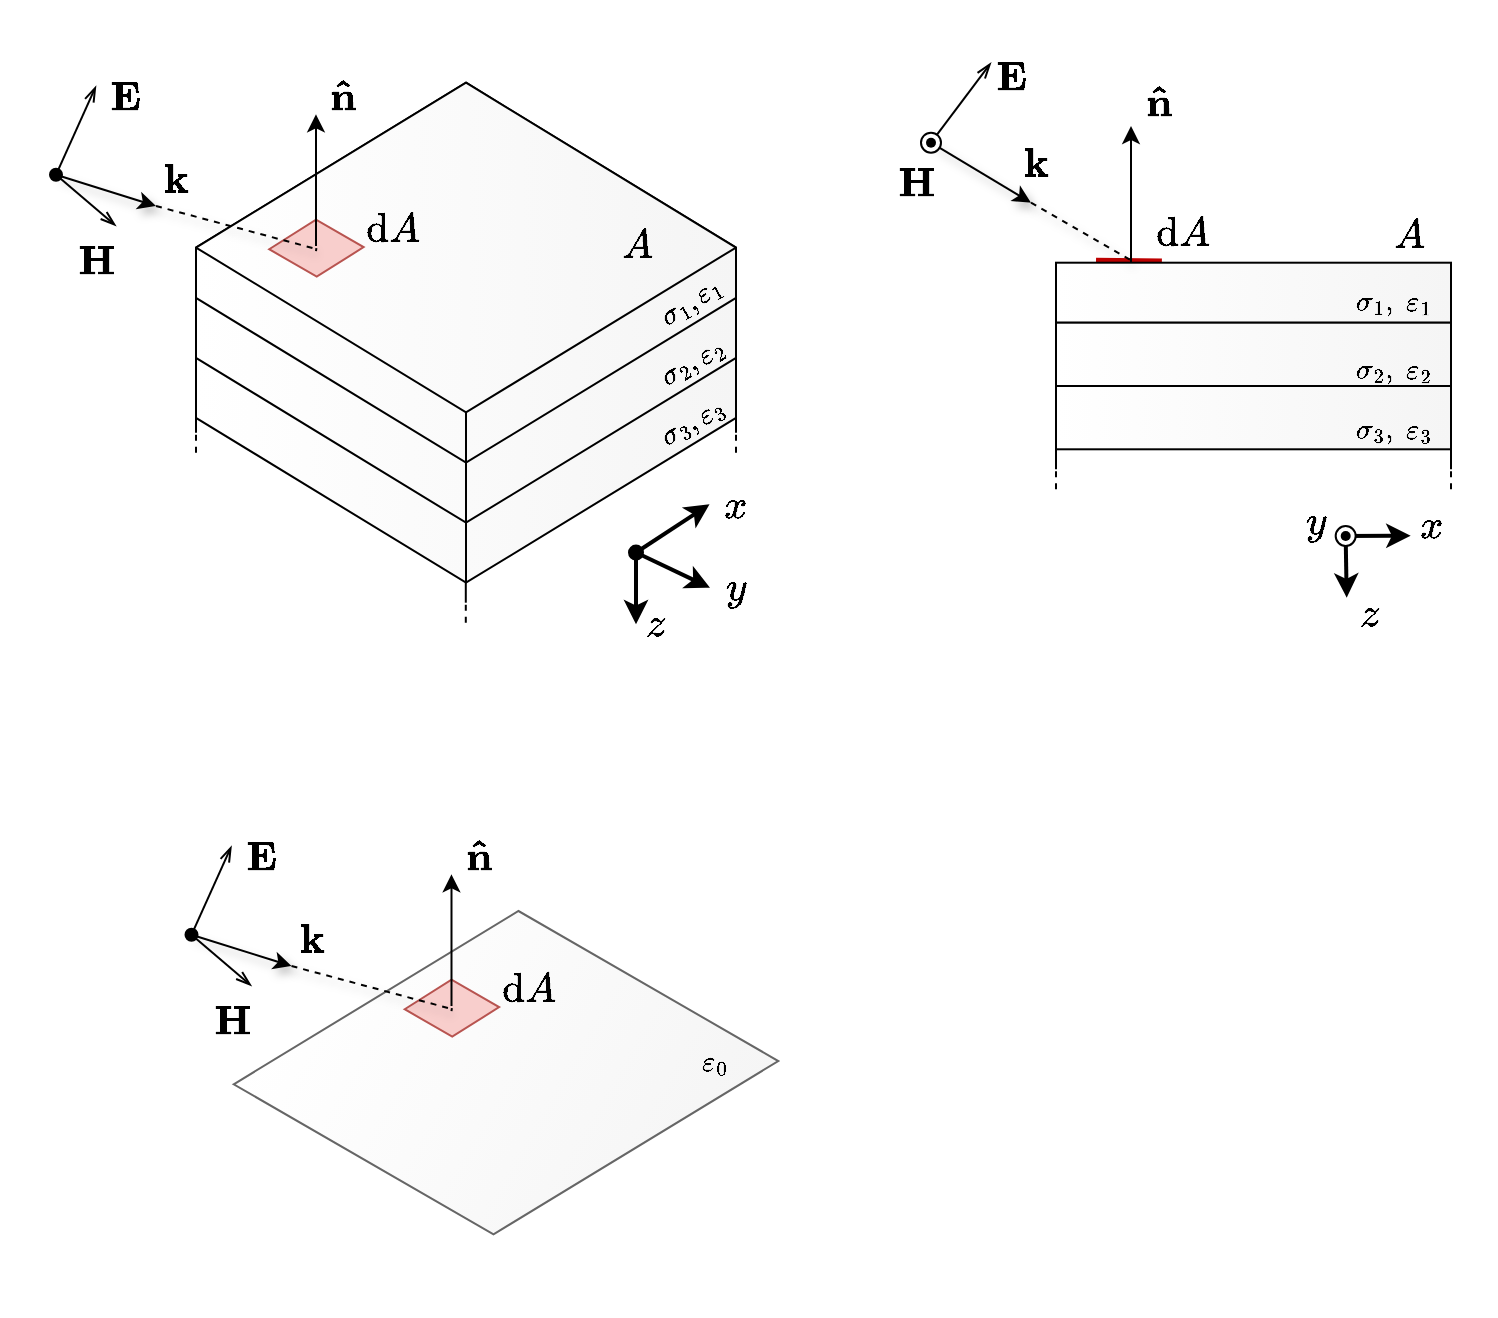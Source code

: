 <mxfile version="18.0.6" type="device"><diagram id="U_iILSM88MHI5gb71mpy" name="Page-1"><mxGraphModel dx="1422" dy="905" grid="1" gridSize="10" guides="1" tooltips="1" connect="1" arrows="1" fold="1" page="1" pageScale="1" pageWidth="1654" pageHeight="1169" math="1" shadow="0"><root><mxCell id="0"/><mxCell id="1" parent="0"/><mxCell id="bYvOaHDMlAFuU2vmQatj-49" value="" style="endArrow=none;html=1;rounded=0;strokeColor=#BD0000;strokeWidth=5;exitX=0.191;exitY=-0.006;exitDx=0;exitDy=0;exitPerimeter=0;entryX=0.268;entryY=0.014;entryDx=0;entryDy=0;entryPerimeter=0;" parent="1" target="bYvOaHDMlAFuU2vmQatj-14" edge="1"><mxGeometry width="50" height="50" relative="1" as="geometry"><mxPoint x="590.002" y="198.35" as="sourcePoint"/><mxPoint x="618.8" y="198.53" as="targetPoint"/></mxGeometry></mxCell><mxCell id="bYvOaHDMlAFuU2vmQatj-2" value="" style="whiteSpace=wrap;html=1;shape=mxgraph.basic.isocube;isoAngle=18.86;fontSize=18;fillColor=#f5f5f5;fontColor=#333333;strokeColor=#000000;gradientColor=#ffffff;gradientDirection=west;" parent="1" vertex="1"><mxGeometry x="140" y="146.27" width="270" height="212.08" as="geometry"/></mxCell><mxCell id="kk_CshJzOZGwAHu3Lzx9-15" value="" style="whiteSpace=wrap;html=1;shape=mxgraph.basic.isocube;isoAngle=18.86;fontSize=18;fillColor=#f5f5f5;fontColor=#333333;strokeColor=#000000;gradientColor=#ffffff;gradientDirection=west;" parent="1" vertex="1"><mxGeometry x="140" y="108.35" width="270" height="220" as="geometry"/></mxCell><mxCell id="kk_CshJzOZGwAHu3Lzx9-16" value="" style="whiteSpace=wrap;html=1;shape=mxgraph.basic.isocube;isoAngle=18.86;fontSize=18;fillColor=#f5f5f5;fontColor=#333333;strokeColor=#000000;gradientColor=#ffffff;gradientDirection=west;" parent="1" vertex="1"><mxGeometry x="140" y="108.35" width="270" height="190" as="geometry"/></mxCell><mxCell id="kk_CshJzOZGwAHu3Lzx9-24" value="&lt;font face=&quot;serif&quot; style=&quot;font-size: 14px&quot;&gt;$$ \sigma_2, $$&lt;/font&gt;" style="text;html=1;strokeColor=none;fillColor=none;align=center;verticalAlign=middle;whiteSpace=wrap;rounded=0;rotation=-30;" parent="1" vertex="1"><mxGeometry x="371.03" y="236.56" width="20" height="30" as="geometry"/></mxCell><mxCell id="kk_CshJzOZGwAHu3Lzx9-25" value="&lt;font face=&quot;serif&quot; style=&quot;font-size: 14px&quot;&gt;$$ \varepsilon_2 $$&lt;/font&gt;" style="text;html=1;strokeColor=none;fillColor=none;align=center;verticalAlign=middle;whiteSpace=wrap;rounded=0;rotation=-30;" parent="1" vertex="1"><mxGeometry x="391.63" y="232.79" width="10.98" height="20" as="geometry"/></mxCell><mxCell id="uXs8sqpdoN_Wdo4yryua-9" value="&lt;font face=&quot;serif&quot; style=&quot;font-size: 20px;&quot;&gt;$$ A $$&lt;/font&gt;" style="text;html=1;strokeColor=none;fillColor=none;align=center;verticalAlign=middle;whiteSpace=wrap;rounded=0;" parent="1" vertex="1"><mxGeometry x="351.03" y="173.35" width="20" height="30" as="geometry"/></mxCell><mxCell id="kk_CshJzOZGwAHu3Lzx9-34" value="" style="endArrow=openThin;html=1;rounded=0;endFill=0;startArrow=oval;startFill=1;" parent="1" edge="1"><mxGeometry width="50" height="50" relative="1" as="geometry"><mxPoint x="70" y="154.41" as="sourcePoint"/><mxPoint x="90" y="110" as="targetPoint"/></mxGeometry></mxCell><mxCell id="kk_CshJzOZGwAHu3Lzx9-35" value="" style="endArrow=openThin;html=1;rounded=0;endFill=0;" parent="1" edge="1"><mxGeometry width="50" height="50" relative="1" as="geometry"><mxPoint x="70" y="154.41" as="sourcePoint"/><mxPoint x="100" y="180" as="targetPoint"/></mxGeometry></mxCell><mxCell id="kk_CshJzOZGwAHu3Lzx9-36" value="" style="endArrow=classic;html=1;endFill=1;strokeWidth=1;strokeColor=default;targetPerimeterSpacing=0;sourcePerimeterSpacing=7;rounded=0;shadow=1;" parent="1" edge="1"><mxGeometry width="50" height="50" relative="1" as="geometry"><mxPoint x="70" y="154.41" as="sourcePoint"/><mxPoint x="120" y="170" as="targetPoint"/></mxGeometry></mxCell><mxCell id="kk_CshJzOZGwAHu3Lzx9-38" value="&lt;font face=&quot;serif&quot; style=&quot;font-size: 20px;&quot;&gt;$$ \mathbf{H} $$&lt;/font&gt;" style="text;html=1;strokeColor=none;fillColor=none;align=center;verticalAlign=middle;whiteSpace=wrap;rounded=0;" parent="1" vertex="1"><mxGeometry x="80" y="183.35" width="20" height="26.65" as="geometry"/></mxCell><mxCell id="kk_CshJzOZGwAHu3Lzx9-39" value="&lt;font face=&quot;serif&quot; style=&quot;font-size: 20px;&quot;&gt;$$ \mathbf{k} $$&lt;/font&gt;" style="text;html=1;strokeColor=none;fillColor=none;align=center;verticalAlign=middle;whiteSpace=wrap;rounded=0;" parent="1" vertex="1"><mxGeometry x="120" y="140.85" width="20" height="30" as="geometry"/></mxCell><mxCell id="kk_CshJzOZGwAHu3Lzx9-43" value="" style="endArrow=none;html=1;endFill=0;strokeWidth=1;strokeColor=default;rounded=0;shadow=1;dashed=1;startArrow=none;" parent="1" edge="1"><mxGeometry width="50" height="50" relative="1" as="geometry"><mxPoint x="206.915" y="199.815" as="sourcePoint"/><mxPoint x="207" y="200" as="targetPoint"/></mxGeometry></mxCell><mxCell id="kk_CshJzOZGwAHu3Lzx9-45" value="&lt;font face=&quot;serif&quot; style=&quot;font-size: 20px;&quot;&gt;$$ \mathrm{d}A $$&lt;/font&gt;" style="text;html=1;strokeColor=none;fillColor=none;align=center;verticalAlign=middle;whiteSpace=wrap;rounded=0;" parent="1" vertex="1"><mxGeometry x="229.02" y="165" width="20" height="30" as="geometry"/></mxCell><mxCell id="bYvOaHDMlAFuU2vmQatj-3" value="&lt;font face=&quot;serif&quot; style=&quot;font-size: 14px&quot;&gt;$$ \sigma_1, $$&lt;/font&gt;" style="text;html=1;strokeColor=none;fillColor=none;align=center;verticalAlign=middle;whiteSpace=wrap;rounded=0;rotation=-30;" parent="1" vertex="1"><mxGeometry x="371.03" y="206.56" width="20" height="30" as="geometry"/></mxCell><mxCell id="bYvOaHDMlAFuU2vmQatj-4" value="&lt;font face=&quot;serif&quot; style=&quot;font-size: 14px&quot;&gt;$$ \varepsilon_1 $$&lt;/font&gt;" style="text;html=1;strokeColor=none;fillColor=none;align=center;verticalAlign=middle;whiteSpace=wrap;rounded=0;rotation=-30;" parent="1" vertex="1"><mxGeometry x="391.03" y="206.56" width="10.98" height="11.65" as="geometry"/></mxCell><mxCell id="bYvOaHDMlAFuU2vmQatj-5" value="&lt;font face=&quot;serif&quot; style=&quot;font-size: 14px&quot;&gt;$$ \sigma_3, $$&lt;/font&gt;" style="text;html=1;strokeColor=none;fillColor=none;align=center;verticalAlign=middle;whiteSpace=wrap;rounded=0;rotation=-30;" parent="1" vertex="1"><mxGeometry x="371.03" y="266.56" width="20" height="30" as="geometry"/></mxCell><mxCell id="bYvOaHDMlAFuU2vmQatj-6" value="&lt;font face=&quot;serif&quot; style=&quot;font-size: 14px&quot;&gt;$$ \varepsilon_3 $$&lt;/font&gt;" style="text;html=1;strokeColor=none;fillColor=none;align=center;verticalAlign=middle;whiteSpace=wrap;rounded=0;rotation=-30;" parent="1" vertex="1"><mxGeometry x="391.63" y="262.79" width="10.98" height="20" as="geometry"/></mxCell><mxCell id="bYvOaHDMlAFuU2vmQatj-7" value="" style="endArrow=none;dashed=1;html=1;rounded=0;" parent="1" edge="1"><mxGeometry width="50" height="50" relative="1" as="geometry"><mxPoint x="140" y="293.35" as="sourcePoint"/><mxPoint x="140" y="283.35" as="targetPoint"/></mxGeometry></mxCell><mxCell id="bYvOaHDMlAFuU2vmQatj-9" value="" style="endArrow=none;html=1;rounded=0;" parent="1" edge="1"><mxGeometry width="50" height="50" relative="1" as="geometry"><mxPoint x="140" y="283.35" as="sourcePoint"/><mxPoint x="140" y="273.35" as="targetPoint"/></mxGeometry></mxCell><mxCell id="bYvOaHDMlAFuU2vmQatj-10" value="" style="endArrow=none;dashed=1;html=1;rounded=0;" parent="1" edge="1"><mxGeometry width="50" height="50" relative="1" as="geometry"><mxPoint x="274.9" y="378.35" as="sourcePoint"/><mxPoint x="274.9" y="368.35" as="targetPoint"/></mxGeometry></mxCell><mxCell id="bYvOaHDMlAFuU2vmQatj-11" value="" style="endArrow=none;html=1;rounded=0;" parent="1" edge="1"><mxGeometry width="50" height="50" relative="1" as="geometry"><mxPoint x="274.9" y="368.35" as="sourcePoint"/><mxPoint x="274.9" y="358.35" as="targetPoint"/></mxGeometry></mxCell><mxCell id="bYvOaHDMlAFuU2vmQatj-12" value="" style="endArrow=none;dashed=1;html=1;rounded=0;" parent="1" edge="1"><mxGeometry width="50" height="50" relative="1" as="geometry"><mxPoint x="410" y="293.35" as="sourcePoint"/><mxPoint x="410" y="283.35" as="targetPoint"/></mxGeometry></mxCell><mxCell id="bYvOaHDMlAFuU2vmQatj-13" value="" style="endArrow=none;html=1;rounded=0;" parent="1" edge="1"><mxGeometry width="50" height="50" relative="1" as="geometry"><mxPoint x="410" y="283.35" as="sourcePoint"/><mxPoint x="410" y="273.35" as="targetPoint"/></mxGeometry></mxCell><mxCell id="bYvOaHDMlAFuU2vmQatj-14" value="" style="rounded=0;whiteSpace=wrap;html=1;fontSize=18;fillColor=#f5f5f5;gradientDirection=west;fontColor=#333333;strokeColor=#000000;gradientColor=#ffffff;" parent="1" vertex="1"><mxGeometry x="570" y="198.35" width="197.5" height="30" as="geometry"/></mxCell><mxCell id="bYvOaHDMlAFuU2vmQatj-15" value="" style="rounded=0;whiteSpace=wrap;html=1;fontSize=18;fillColor=#f5f5f5;gradientDirection=west;fontColor=#333333;strokeColor=#000000;gradientColor=#ffffff;" parent="1" vertex="1"><mxGeometry x="570" y="228.35" width="197.5" height="31.65" as="geometry"/></mxCell><mxCell id="bYvOaHDMlAFuU2vmQatj-20" value="&lt;font face=&quot;serif&quot; style=&quot;font-size: 20px;&quot;&gt;$$ A $$&lt;/font&gt;" style="text;html=1;strokeColor=none;fillColor=none;align=center;verticalAlign=middle;whiteSpace=wrap;rounded=0;" parent="1" vertex="1"><mxGeometry x="737.34" y="168.35" width="20" height="30" as="geometry"/></mxCell><mxCell id="bYvOaHDMlAFuU2vmQatj-21" value="" style="endArrow=openThin;html=1;rounded=0;endFill=0;" parent="1" edge="1"><mxGeometry width="50" height="50" relative="1" as="geometry"><mxPoint x="507.5" y="138.35" as="sourcePoint"/><mxPoint x="537.5" y="98.35" as="targetPoint"/></mxGeometry></mxCell><mxCell id="bYvOaHDMlAFuU2vmQatj-22" value="" style="endArrow=classic;html=1;endFill=1;strokeWidth=1;strokeColor=default;targetPerimeterSpacing=0;sourcePerimeterSpacing=7;rounded=0;shadow=1;" parent="1" edge="1"><mxGeometry width="50" height="50" relative="1" as="geometry"><mxPoint x="507.5" y="138.35" as="sourcePoint"/><mxPoint x="557.5" y="168.35" as="targetPoint"/></mxGeometry></mxCell><mxCell id="bYvOaHDMlAFuU2vmQatj-23" value="&lt;font face=&quot;serif&quot; style=&quot;font-size: 20px;&quot;&gt;$$ \mathbf{E} $$&lt;/font&gt;" style="text;html=1;strokeColor=none;fillColor=none;align=center;verticalAlign=middle;whiteSpace=wrap;rounded=0;" parent="1" vertex="1"><mxGeometry x="537.5" y="90" width="20" height="30" as="geometry"/></mxCell><mxCell id="bYvOaHDMlAFuU2vmQatj-24" value="&lt;font face=&quot;serif&quot; style=&quot;font-size: 20px;&quot;&gt;$$ \mathbf{H} $$&lt;/font&gt;" style="text;html=1;strokeColor=none;fillColor=none;align=center;verticalAlign=middle;whiteSpace=wrap;rounded=0;" parent="1" vertex="1"><mxGeometry x="490" y="148.35" width="20" height="20" as="geometry"/></mxCell><mxCell id="bYvOaHDMlAFuU2vmQatj-25" value="" style="ellipse;whiteSpace=wrap;html=1;aspect=fixed;fontSize=18;gradientDirection=west;" parent="1" vertex="1"><mxGeometry x="502.5" y="133.35" width="10" height="10" as="geometry"/></mxCell><mxCell id="bYvOaHDMlAFuU2vmQatj-26" value="" style="ellipse;whiteSpace=wrap;html=1;aspect=fixed;fontSize=18;gradientDirection=west;strokeColor=none;fillColor=#000000;strokeWidth=1;" parent="1" vertex="1"><mxGeometry x="505" y="135.85" width="5" height="5" as="geometry"/></mxCell><mxCell id="bYvOaHDMlAFuU2vmQatj-29" value="&lt;font face=&quot;serif&quot; style=&quot;font-size: 14px&quot;&gt;$$ \sigma_1, $$&lt;/font&gt;" style="text;html=1;strokeColor=none;fillColor=none;align=center;verticalAlign=middle;whiteSpace=wrap;rounded=0;rotation=0;" parent="1" vertex="1"><mxGeometry x="718.59" y="203.35" width="20" height="30" as="geometry"/></mxCell><mxCell id="bYvOaHDMlAFuU2vmQatj-30" value="&lt;font face=&quot;serif&quot; style=&quot;font-size: 14px&quot;&gt;$$ \varepsilon_1 $$&lt;/font&gt;" style="text;html=1;strokeColor=none;fillColor=none;align=center;verticalAlign=middle;whiteSpace=wrap;rounded=0;rotation=0;" parent="1" vertex="1"><mxGeometry x="741.52" y="208.35" width="20" height="20" as="geometry"/></mxCell><mxCell id="bYvOaHDMlAFuU2vmQatj-31" value="&lt;font face=&quot;serif&quot; style=&quot;font-size: 14px&quot;&gt;$$ \sigma_2, $$&lt;/font&gt;" style="text;html=1;strokeColor=none;fillColor=none;align=center;verticalAlign=middle;whiteSpace=wrap;rounded=0;rotation=0;" parent="1" vertex="1"><mxGeometry x="718.59" y="237.31" width="20" height="30" as="geometry"/></mxCell><mxCell id="bYvOaHDMlAFuU2vmQatj-32" value="&lt;font face=&quot;serif&quot; style=&quot;font-size: 14px&quot;&gt;$$ \varepsilon_2 $$&lt;/font&gt;" style="text;html=1;strokeColor=none;fillColor=none;align=center;verticalAlign=middle;whiteSpace=wrap;rounded=0;rotation=0;" parent="1" vertex="1"><mxGeometry x="741.52" y="242.31" width="20" height="20" as="geometry"/></mxCell><mxCell id="bYvOaHDMlAFuU2vmQatj-33" value="&lt;font face=&quot;serif&quot; style=&quot;font-size: 20px;&quot;&gt;$$ \mathbf{k} $$&lt;/font&gt;" style="text;html=1;strokeColor=none;fillColor=none;align=center;verticalAlign=middle;whiteSpace=wrap;rounded=0;" parent="1" vertex="1"><mxGeometry x="550" y="133.35" width="20" height="30" as="geometry"/></mxCell><mxCell id="bYvOaHDMlAFuU2vmQatj-34" value="" style="endArrow=classic;html=1;rounded=0;endFill=1;strokeColor=#000000;" parent="1" edge="1"><mxGeometry width="50" height="50" relative="1" as="geometry"><mxPoint x="607.5" y="198.35" as="sourcePoint"/><mxPoint x="607.5" y="130" as="targetPoint"/></mxGeometry></mxCell><mxCell id="bYvOaHDMlAFuU2vmQatj-43" value="&lt;font face=&quot;serif&quot; style=&quot;font-size: 20px;&quot;&gt;$$ \mathrm{d}A $$&lt;/font&gt;" style="text;html=1;strokeColor=none;fillColor=none;align=center;verticalAlign=middle;whiteSpace=wrap;rounded=0;" parent="1" vertex="1"><mxGeometry x="616.52" y="160" width="33.48" height="43.35" as="geometry"/></mxCell><mxCell id="bYvOaHDMlAFuU2vmQatj-44" value="" style="endArrow=none;html=1;endFill=0;strokeWidth=1;strokeColor=default;sourcePerimeterSpacing=7;rounded=0;shadow=1;dashed=1;entryX=0.193;entryY=-0.03;entryDx=0;entryDy=0;entryPerimeter=0;" parent="1" target="bYvOaHDMlAFuU2vmQatj-14" edge="1"><mxGeometry width="50" height="50" relative="1" as="geometry"><mxPoint x="557.5" y="168.35" as="sourcePoint"/><mxPoint x="608.47" y="196.01" as="targetPoint"/></mxGeometry></mxCell><mxCell id="bYvOaHDMlAFuU2vmQatj-45" value="" style="rounded=0;whiteSpace=wrap;html=1;fontSize=18;fillColor=#f5f5f5;gradientDirection=west;fontColor=#333333;strokeColor=#000000;gradientColor=#ffffff;" parent="1" vertex="1"><mxGeometry x="570" y="260" width="197.5" height="31.65" as="geometry"/></mxCell><mxCell id="bYvOaHDMlAFuU2vmQatj-46" value="&lt;font face=&quot;serif&quot; style=&quot;font-size: 14px&quot;&gt;$$ \sigma_3, $$&lt;/font&gt;" style="text;html=1;strokeColor=none;fillColor=none;align=center;verticalAlign=middle;whiteSpace=wrap;rounded=0;rotation=0;" parent="1" vertex="1"><mxGeometry x="718.59" y="267.31" width="20" height="30" as="geometry"/></mxCell><mxCell id="bYvOaHDMlAFuU2vmQatj-47" value="&lt;font face=&quot;serif&quot; style=&quot;font-size: 14px&quot;&gt;$$ \varepsilon_3 $$&lt;/font&gt;" style="text;html=1;strokeColor=none;fillColor=none;align=center;verticalAlign=middle;whiteSpace=wrap;rounded=0;rotation=0;" parent="1" vertex="1"><mxGeometry x="741.52" y="272.31" width="20" height="20" as="geometry"/></mxCell><mxCell id="bYvOaHDMlAFuU2vmQatj-50" value="" style="endArrow=none;dashed=1;html=1;rounded=0;" parent="1" edge="1"><mxGeometry width="50" height="50" relative="1" as="geometry"><mxPoint x="570" y="311.65" as="sourcePoint"/><mxPoint x="570" y="301.65" as="targetPoint"/></mxGeometry></mxCell><mxCell id="bYvOaHDMlAFuU2vmQatj-51" value="" style="endArrow=none;html=1;rounded=0;" parent="1" edge="1"><mxGeometry width="50" height="50" relative="1" as="geometry"><mxPoint x="570" y="301.65" as="sourcePoint"/><mxPoint x="570" y="291.65" as="targetPoint"/></mxGeometry></mxCell><mxCell id="bYvOaHDMlAFuU2vmQatj-52" value="" style="endArrow=none;dashed=1;html=1;rounded=0;" parent="1" edge="1"><mxGeometry width="50" height="50" relative="1" as="geometry"><mxPoint x="767.5" y="311.65" as="sourcePoint"/><mxPoint x="767.5" y="301.65" as="targetPoint"/></mxGeometry></mxCell><mxCell id="bYvOaHDMlAFuU2vmQatj-53" value="" style="endArrow=none;html=1;rounded=0;" parent="1" edge="1"><mxGeometry width="50" height="50" relative="1" as="geometry"><mxPoint x="767.5" y="301.65" as="sourcePoint"/><mxPoint x="767.5" y="291.65" as="targetPoint"/></mxGeometry></mxCell><mxCell id="bYvOaHDMlAFuU2vmQatj-70" value="" style="endArrow=classic;html=1;rounded=0;endFill=1;startArrow=oval;startFill=1;strokeWidth=2;" parent="1" edge="1"><mxGeometry width="50" height="50" relative="1" as="geometry"><mxPoint x="360" y="343.28" as="sourcePoint"/><mxPoint x="396.77" y="319.17" as="targetPoint"/></mxGeometry></mxCell><mxCell id="bYvOaHDMlAFuU2vmQatj-71" value="" style="endArrow=classic;html=1;rounded=0;endFill=1;strokeWidth=2;" parent="1" edge="1"><mxGeometry width="50" height="50" relative="1" as="geometry"><mxPoint x="360" y="343.28" as="sourcePoint"/><mxPoint x="397" y="360.82" as="targetPoint"/></mxGeometry></mxCell><mxCell id="bYvOaHDMlAFuU2vmQatj-72" value="" style="endArrow=classic;html=1;endFill=1;strokeWidth=2;strokeColor=default;targetPerimeterSpacing=0;sourcePerimeterSpacing=7;rounded=0;shadow=0;" parent="1" edge="1"><mxGeometry width="50" height="50" relative="1" as="geometry"><mxPoint x="360" y="343.28" as="sourcePoint"/><mxPoint x="360" y="379.17" as="targetPoint"/></mxGeometry></mxCell><mxCell id="bYvOaHDMlAFuU2vmQatj-73" value="&lt;font face=&quot;serif&quot; style=&quot;font-size: 20px;&quot;&gt;$$ x $$&lt;/font&gt;" style="text;html=1;strokeColor=none;fillColor=none;align=center;verticalAlign=middle;whiteSpace=wrap;rounded=0;" parent="1" vertex="1"><mxGeometry x="400" y="308.35" width="20" height="21.65" as="geometry"/></mxCell><mxCell id="bYvOaHDMlAFuU2vmQatj-74" value="&lt;font face=&quot;serif&quot; style=&quot;font-size: 20px;&quot;&gt;$$ y $$&lt;/font&gt;" style="text;html=1;strokeColor=none;fillColor=none;align=center;verticalAlign=middle;whiteSpace=wrap;rounded=0;" parent="1" vertex="1"><mxGeometry x="400" y="349.17" width="20" height="21.65" as="geometry"/></mxCell><mxCell id="bYvOaHDMlAFuU2vmQatj-75" value="&lt;font face=&quot;serif&quot; style=&quot;font-size: 20px;&quot;&gt;$$ z $$&lt;/font&gt;" style="text;html=1;strokeColor=none;fillColor=none;align=center;verticalAlign=middle;whiteSpace=wrap;rounded=0;" parent="1" vertex="1"><mxGeometry x="360" y="362.94" width="20" height="30" as="geometry"/></mxCell><mxCell id="bYvOaHDMlAFuU2vmQatj-84" value="" style="endArrow=classic;html=1;rounded=0;endFill=1;strokeWidth=2;" parent="1" edge="1"><mxGeometry width="50" height="50" relative="1" as="geometry"><mxPoint x="714.84" y="335" as="sourcePoint"/><mxPoint x="747.34" y="334.83" as="targetPoint"/></mxGeometry></mxCell><mxCell id="bYvOaHDMlAFuU2vmQatj-85" value="" style="endArrow=classic;html=1;endFill=1;strokeWidth=2;strokeColor=default;targetPerimeterSpacing=0;sourcePerimeterSpacing=7;rounded=0;shadow=0;" parent="1" edge="1"><mxGeometry width="50" height="50" relative="1" as="geometry"><mxPoint x="714.84" y="335" as="sourcePoint"/><mxPoint x="715.34" y="365.83" as="targetPoint"/></mxGeometry></mxCell><mxCell id="bYvOaHDMlAFuU2vmQatj-88" value="" style="ellipse;whiteSpace=wrap;html=1;aspect=fixed;fontSize=18;gradientDirection=west;" parent="1" vertex="1"><mxGeometry x="709.84" y="330.0" width="10" height="10" as="geometry"/></mxCell><mxCell id="bYvOaHDMlAFuU2vmQatj-89" value="" style="ellipse;whiteSpace=wrap;html=1;aspect=fixed;fontSize=18;gradientDirection=west;strokeColor=none;fillColor=#000000;strokeWidth=1;" parent="1" vertex="1"><mxGeometry x="712.34" y="332.5" width="5" height="5" as="geometry"/></mxCell><mxCell id="bYvOaHDMlAFuU2vmQatj-91" value="&lt;font face=&quot;serif&quot; style=&quot;font-size: 20px;&quot;&gt;$$ z $$&lt;/font&gt;" style="text;html=1;strokeColor=none;fillColor=none;align=center;verticalAlign=middle;whiteSpace=wrap;rounded=0;" parent="1" vertex="1"><mxGeometry x="717.34" y="358.35" width="20" height="30" as="geometry"/></mxCell><mxCell id="bYvOaHDMlAFuU2vmQatj-92" value="&lt;font face=&quot;serif&quot; style=&quot;font-size: 20px;&quot;&gt;$$ y $$&lt;/font&gt;" style="text;html=1;strokeColor=none;fillColor=none;align=center;verticalAlign=middle;whiteSpace=wrap;rounded=0;" parent="1" vertex="1"><mxGeometry x="689.84" y="315.85" width="20" height="21.65" as="geometry"/></mxCell><mxCell id="bYvOaHDMlAFuU2vmQatj-93" value="&lt;font face=&quot;serif&quot; style=&quot;font-size: 20px;&quot;&gt;$$ x $$&lt;/font&gt;" style="text;html=1;strokeColor=none;fillColor=none;align=center;verticalAlign=middle;whiteSpace=wrap;rounded=0;" parent="1" vertex="1"><mxGeometry x="747.5" y="318.35" width="20" height="21.65" as="geometry"/></mxCell><mxCell id="bYvOaHDMlAFuU2vmQatj-94" value="" style="shape=parallelogram;perimeter=parallelogramPerimeter;whiteSpace=wrap;html=1;fixedSize=1;rotation=30;size=12.91;fillColor=#f8cecc;strokeColor=#b85450;gradientDirection=west;" parent="1" vertex="1"><mxGeometry x="180.0" y="178.84" width="40.38" height="24.51" as="geometry"/></mxCell><mxCell id="bYvOaHDMlAFuU2vmQatj-96" value="" style="endArrow=none;html=1;rounded=0;endFill=1;strokeColor=#000000;" parent="1" target="bYvOaHDMlAFuU2vmQatj-94" edge="1"><mxGeometry width="50" height="50" relative="1" as="geometry"><mxPoint x="200" y="192.53" as="sourcePoint"/><mxPoint x="200" y="124.18" as="targetPoint"/></mxGeometry></mxCell><mxCell id="bYvOaHDMlAFuU2vmQatj-56" value="" style="endArrow=classic;html=1;rounded=0;endFill=1;strokeColor=#000000;startArrow=none;" parent="1" edge="1"><mxGeometry width="50" height="50" relative="1" as="geometry"><mxPoint x="200" y="190" as="sourcePoint"/><mxPoint x="200.0" y="124.18" as="targetPoint"/></mxGeometry></mxCell><mxCell id="kk_CshJzOZGwAHu3Lzx9-44" value="" style="endArrow=none;html=1;endFill=0;strokeWidth=1;strokeColor=default;sourcePerimeterSpacing=7;rounded=0;shadow=1;dashed=1;entryX=0;entryY=0.25;entryDx=0;entryDy=0;" parent="1" edge="1"><mxGeometry width="50" height="50" relative="1" as="geometry"><mxPoint x="120" y="170" as="sourcePoint"/><mxPoint x="200.372" y="191.572" as="targetPoint"/></mxGeometry></mxCell><mxCell id="bYvOaHDMlAFuU2vmQatj-97" value="&lt;font face=&quot;serif&quot; style=&quot;font-size: 20px;&quot;&gt;$$ \mathbf{E} $$&lt;/font&gt;" style="text;html=1;strokeColor=none;fillColor=none;align=center;verticalAlign=middle;whiteSpace=wrap;rounded=0;" parent="1" vertex="1"><mxGeometry x="90" y="100" width="30" height="30" as="geometry"/></mxCell><mxCell id="O_Judm7HOSaHhhexEtUI-1" value="" style="shape=parallelogram;perimeter=parallelogramPerimeter;whiteSpace=wrap;html=1;fixedSize=1;rotation=30;size=80;fillColor=#f5f5f5;fontColor=#333333;strokeColor=#666666;gradientColor=#ffffff;gradientDirection=west;" parent="1" vertex="1"><mxGeometry x="180" y="530.21" width="230" height="146.23" as="geometry"/></mxCell><mxCell id="O_Judm7HOSaHhhexEtUI-18" value="" style="endArrow=openThin;html=1;rounded=0;endFill=0;startArrow=oval;startFill=1;" parent="1" edge="1"><mxGeometry width="50" height="50" relative="1" as="geometry"><mxPoint x="137.75" y="534.41" as="sourcePoint"/><mxPoint x="157.75" y="490" as="targetPoint"/></mxGeometry></mxCell><mxCell id="O_Judm7HOSaHhhexEtUI-19" value="" style="endArrow=openThin;html=1;rounded=0;endFill=0;" parent="1" edge="1"><mxGeometry width="50" height="50" relative="1" as="geometry"><mxPoint x="137.75" y="534.41" as="sourcePoint"/><mxPoint x="167.75" y="560" as="targetPoint"/></mxGeometry></mxCell><mxCell id="O_Judm7HOSaHhhexEtUI-20" value="" style="endArrow=classic;html=1;endFill=1;strokeWidth=1;strokeColor=default;targetPerimeterSpacing=0;sourcePerimeterSpacing=7;rounded=0;shadow=1;" parent="1" edge="1"><mxGeometry width="50" height="50" relative="1" as="geometry"><mxPoint x="137.75" y="534.41" as="sourcePoint"/><mxPoint x="187.75" y="550" as="targetPoint"/></mxGeometry></mxCell><mxCell id="O_Judm7HOSaHhhexEtUI-21" value="&lt;font face=&quot;serif&quot; style=&quot;font-size: 20px;&quot;&gt;$$ \mathbf{H} $$&lt;/font&gt;" style="text;html=1;strokeColor=none;fillColor=none;align=center;verticalAlign=middle;whiteSpace=wrap;rounded=0;" parent="1" vertex="1"><mxGeometry x="147.75" y="563.35" width="20" height="26.65" as="geometry"/></mxCell><mxCell id="O_Judm7HOSaHhhexEtUI-22" value="&lt;font face=&quot;serif&quot; style=&quot;font-size: 20px;&quot;&gt;$$ \mathbf{k} $$&lt;/font&gt;" style="text;html=1;strokeColor=none;fillColor=none;align=center;verticalAlign=middle;whiteSpace=wrap;rounded=0;" parent="1" vertex="1"><mxGeometry x="187.75" y="520.85" width="20" height="30" as="geometry"/></mxCell><mxCell id="O_Judm7HOSaHhhexEtUI-23" value="" style="endArrow=none;html=1;endFill=0;strokeWidth=1;strokeColor=default;rounded=0;shadow=1;dashed=1;startArrow=none;" parent="1" edge="1"><mxGeometry width="50" height="50" relative="1" as="geometry"><mxPoint x="274.665" y="579.815" as="sourcePoint"/><mxPoint x="274.75" y="580" as="targetPoint"/></mxGeometry></mxCell><mxCell id="O_Judm7HOSaHhhexEtUI-24" value="&lt;font face=&quot;serif&quot; style=&quot;font-size: 20px;&quot;&gt;$$ \mathrm{d}A $$&lt;/font&gt;" style="text;html=1;strokeColor=none;fillColor=none;align=center;verticalAlign=middle;whiteSpace=wrap;rounded=0;" parent="1" vertex="1"><mxGeometry x="296.77" y="545" width="20" height="30" as="geometry"/></mxCell><mxCell id="O_Judm7HOSaHhhexEtUI-26" value="" style="shape=parallelogram;perimeter=parallelogramPerimeter;whiteSpace=wrap;html=1;fixedSize=1;rotation=30;size=12.91;fillColor=#f8cecc;strokeColor=#b85450;gradientDirection=west;" parent="1" vertex="1"><mxGeometry x="247.75" y="558.84" width="40.38" height="24.51" as="geometry"/></mxCell><mxCell id="O_Judm7HOSaHhhexEtUI-27" value="" style="endArrow=none;html=1;rounded=0;endFill=1;strokeColor=#000000;" parent="1" target="O_Judm7HOSaHhhexEtUI-26" edge="1"><mxGeometry width="50" height="50" relative="1" as="geometry"><mxPoint x="267.75" y="572.53" as="sourcePoint"/><mxPoint x="267.75" y="504.18" as="targetPoint"/></mxGeometry></mxCell><mxCell id="O_Judm7HOSaHhhexEtUI-28" value="" style="endArrow=classic;html=1;rounded=0;endFill=1;strokeColor=#000000;startArrow=none;" parent="1" edge="1"><mxGeometry width="50" height="50" relative="1" as="geometry"><mxPoint x="267.75" y="570" as="sourcePoint"/><mxPoint x="267.75" y="504.18" as="targetPoint"/></mxGeometry></mxCell><mxCell id="O_Judm7HOSaHhhexEtUI-29" value="" style="endArrow=none;html=1;endFill=0;strokeWidth=1;strokeColor=default;sourcePerimeterSpacing=7;rounded=0;shadow=1;dashed=1;entryX=0;entryY=0.25;entryDx=0;entryDy=0;" parent="1" edge="1"><mxGeometry width="50" height="50" relative="1" as="geometry"><mxPoint x="187.75" y="550" as="sourcePoint"/><mxPoint x="268.122" y="571.572" as="targetPoint"/></mxGeometry></mxCell><mxCell id="O_Judm7HOSaHhhexEtUI-30" value="&lt;font face=&quot;serif&quot; style=&quot;font-size: 20px;&quot;&gt;$$ \mathbf{E} $$&lt;/font&gt;" style="text;html=1;strokeColor=none;fillColor=none;align=center;verticalAlign=middle;whiteSpace=wrap;rounded=0;" parent="1" vertex="1"><mxGeometry x="157.75" y="480" width="30" height="30" as="geometry"/></mxCell><mxCell id="O_Judm7HOSaHhhexEtUI-35" value="&lt;font face=&quot;serif&quot; style=&quot;font-size: 14px&quot;&gt;$$ \varepsilon_0 $$&lt;/font&gt;" style="text;html=1;strokeColor=none;fillColor=none;align=center;verticalAlign=middle;whiteSpace=wrap;rounded=0;rotation=0;" parent="1" vertex="1"><mxGeometry x="390" y="588.21" width="20" height="20" as="geometry"/></mxCell><mxCell id="NfAJy_Cd37bn1ezHpScK-3" value="&lt;font face=&quot;serif&quot; style=&quot;font-size: 20px;&quot;&gt;$$&lt;br&gt;\mathbf {\hat n} $$&lt;/font&gt;" style="text;html=1;strokeColor=none;fillColor=none;align=center;verticalAlign=middle;whiteSpace=wrap;rounded=0;" parent="1" vertex="1"><mxGeometry x="199.02" y="100" width="30" height="30" as="geometry"/></mxCell><mxCell id="oeh1ZRhi-8SGWFRZZg2g-1" value="&lt;font face=&quot;serif&quot; style=&quot;font-size: 20px;&quot;&gt;$$&lt;br&gt;\mathbf {\hat n} $$&lt;/font&gt;" style="text;html=1;strokeColor=none;fillColor=none;align=center;verticalAlign=middle;whiteSpace=wrap;rounded=0;" vertex="1" parent="1"><mxGeometry x="606.52" y="103.35" width="30" height="30" as="geometry"/></mxCell><mxCell id="oeh1ZRhi-8SGWFRZZg2g-3" value="&lt;font face=&quot;serif&quot; style=&quot;font-size: 20px;&quot;&gt;$$&lt;br&gt;\mathbf {\hat n} $$&lt;/font&gt;" style="text;html=1;strokeColor=none;fillColor=none;align=center;verticalAlign=middle;whiteSpace=wrap;rounded=0;" vertex="1" parent="1"><mxGeometry x="266.77" y="480" width="30" height="30" as="geometry"/></mxCell></root></mxGraphModel></diagram></mxfile>